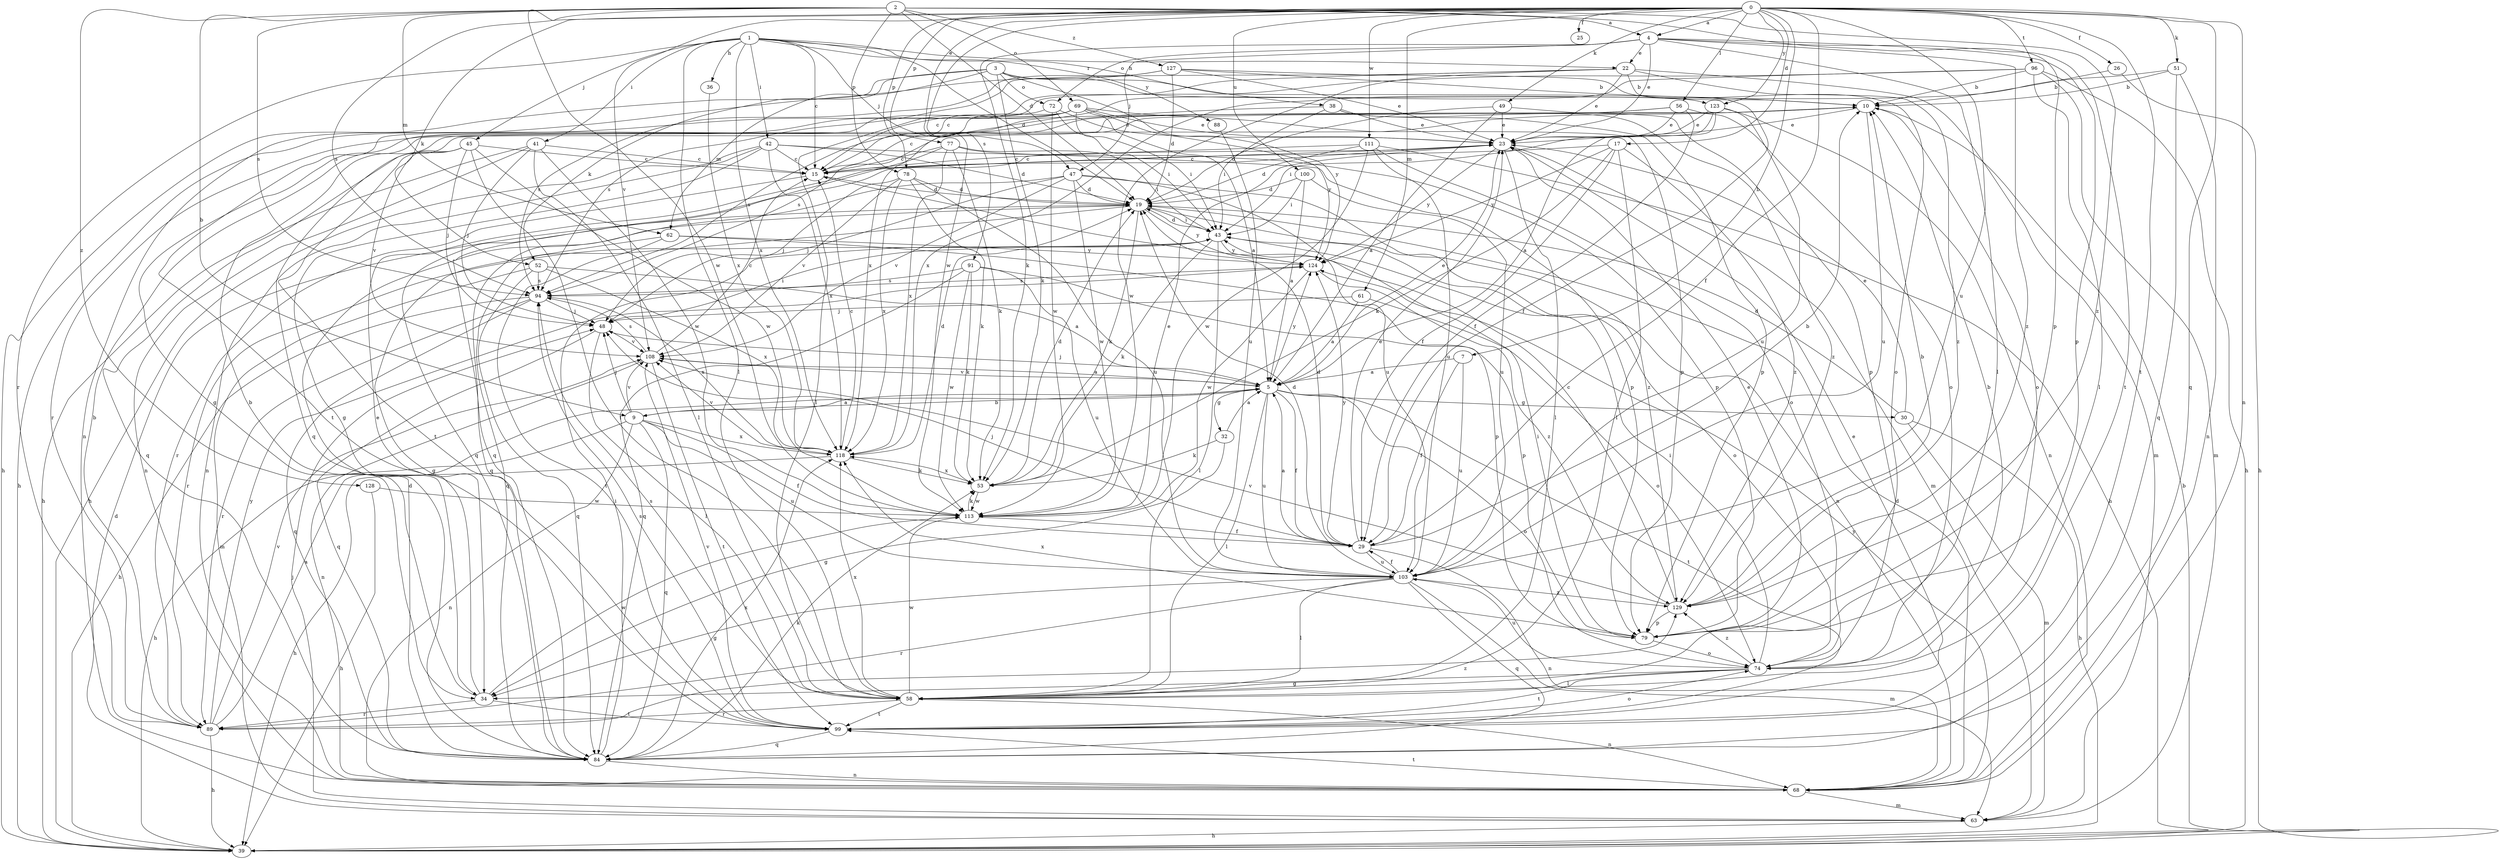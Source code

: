 strict digraph  {
0;
1;
2;
3;
4;
5;
7;
9;
10;
15;
17;
19;
22;
23;
25;
26;
29;
30;
32;
34;
36;
38;
39;
41;
42;
43;
45;
47;
48;
49;
51;
52;
53;
56;
58;
61;
62;
63;
68;
69;
72;
74;
77;
78;
79;
84;
88;
89;
91;
94;
96;
99;
100;
103;
108;
111;
113;
118;
123;
124;
127;
128;
129;
0 -> 4  [label=a];
0 -> 7  [label=b];
0 -> 17  [label=d];
0 -> 25  [label=f];
0 -> 26  [label=f];
0 -> 29  [label=f];
0 -> 49  [label=k];
0 -> 51  [label=k];
0 -> 52  [label=k];
0 -> 56  [label=l];
0 -> 61  [label=m];
0 -> 68  [label=n];
0 -> 77  [label=p];
0 -> 78  [label=p];
0 -> 84  [label=q];
0 -> 91  [label=s];
0 -> 94  [label=s];
0 -> 96  [label=t];
0 -> 99  [label=t];
0 -> 100  [label=u];
0 -> 103  [label=u];
0 -> 108  [label=v];
0 -> 111  [label=w];
0 -> 113  [label=w];
0 -> 123  [label=y];
1 -> 15  [label=c];
1 -> 19  [label=d];
1 -> 22  [label=e];
1 -> 36  [label=h];
1 -> 38  [label=h];
1 -> 41  [label=i];
1 -> 42  [label=i];
1 -> 45  [label=j];
1 -> 47  [label=j];
1 -> 58  [label=l];
1 -> 88  [label=r];
1 -> 89  [label=r];
1 -> 118  [label=x];
2 -> 4  [label=a];
2 -> 9  [label=b];
2 -> 19  [label=d];
2 -> 62  [label=m];
2 -> 69  [label=o];
2 -> 78  [label=p];
2 -> 79  [label=p];
2 -> 94  [label=s];
2 -> 113  [label=w];
2 -> 127  [label=z];
2 -> 128  [label=z];
2 -> 129  [label=z];
3 -> 29  [label=f];
3 -> 39  [label=h];
3 -> 52  [label=k];
3 -> 53  [label=k];
3 -> 62  [label=m];
3 -> 72  [label=o];
3 -> 123  [label=y];
3 -> 124  [label=y];
4 -> 22  [label=e];
4 -> 23  [label=e];
4 -> 47  [label=j];
4 -> 53  [label=k];
4 -> 58  [label=l];
4 -> 72  [label=o];
4 -> 79  [label=p];
4 -> 99  [label=t];
4 -> 129  [label=z];
5 -> 9  [label=b];
5 -> 23  [label=e];
5 -> 29  [label=f];
5 -> 30  [label=g];
5 -> 32  [label=g];
5 -> 48  [label=j];
5 -> 58  [label=l];
5 -> 74  [label=o];
5 -> 99  [label=t];
5 -> 103  [label=u];
5 -> 108  [label=v];
5 -> 124  [label=y];
7 -> 5  [label=a];
7 -> 29  [label=f];
7 -> 103  [label=u];
9 -> 5  [label=a];
9 -> 29  [label=f];
9 -> 39  [label=h];
9 -> 48  [label=j];
9 -> 68  [label=n];
9 -> 84  [label=q];
9 -> 103  [label=u];
9 -> 108  [label=v];
9 -> 118  [label=x];
10 -> 23  [label=e];
10 -> 74  [label=o];
10 -> 84  [label=q];
10 -> 103  [label=u];
15 -> 19  [label=d];
15 -> 89  [label=r];
17 -> 15  [label=c];
17 -> 29  [label=f];
17 -> 53  [label=k];
17 -> 58  [label=l];
17 -> 124  [label=y];
17 -> 129  [label=z];
19 -> 43  [label=i];
19 -> 53  [label=k];
19 -> 68  [label=n];
19 -> 84  [label=q];
19 -> 124  [label=y];
22 -> 10  [label=b];
22 -> 15  [label=c];
22 -> 23  [label=e];
22 -> 63  [label=m];
22 -> 94  [label=s];
22 -> 113  [label=w];
22 -> 129  [label=z];
23 -> 15  [label=c];
23 -> 58  [label=l];
23 -> 63  [label=m];
23 -> 84  [label=q];
23 -> 124  [label=y];
26 -> 10  [label=b];
26 -> 39  [label=h];
29 -> 5  [label=a];
29 -> 10  [label=b];
29 -> 19  [label=d];
29 -> 23  [label=e];
29 -> 48  [label=j];
29 -> 68  [label=n];
29 -> 103  [label=u];
29 -> 124  [label=y];
30 -> 19  [label=d];
30 -> 23  [label=e];
30 -> 39  [label=h];
30 -> 63  [label=m];
32 -> 5  [label=a];
32 -> 34  [label=g];
32 -> 53  [label=k];
34 -> 10  [label=b];
34 -> 23  [label=e];
34 -> 89  [label=r];
34 -> 99  [label=t];
34 -> 113  [label=w];
36 -> 118  [label=x];
38 -> 23  [label=e];
38 -> 43  [label=i];
38 -> 79  [label=p];
38 -> 94  [label=s];
38 -> 129  [label=z];
39 -> 10  [label=b];
41 -> 15  [label=c];
41 -> 39  [label=h];
41 -> 48  [label=j];
41 -> 58  [label=l];
41 -> 68  [label=n];
41 -> 113  [label=w];
42 -> 15  [label=c];
42 -> 19  [label=d];
42 -> 34  [label=g];
42 -> 39  [label=h];
42 -> 68  [label=n];
42 -> 79  [label=p];
42 -> 118  [label=x];
43 -> 19  [label=d];
43 -> 53  [label=k];
43 -> 58  [label=l];
43 -> 74  [label=o];
43 -> 89  [label=r];
43 -> 124  [label=y];
45 -> 15  [label=c];
45 -> 48  [label=j];
45 -> 58  [label=l];
45 -> 84  [label=q];
45 -> 99  [label=t];
45 -> 108  [label=v];
45 -> 113  [label=w];
47 -> 19  [label=d];
47 -> 48  [label=j];
47 -> 84  [label=q];
47 -> 103  [label=u];
47 -> 108  [label=v];
47 -> 113  [label=w];
47 -> 129  [label=z];
48 -> 43  [label=i];
48 -> 58  [label=l];
48 -> 84  [label=q];
48 -> 108  [label=v];
49 -> 5  [label=a];
49 -> 19  [label=d];
49 -> 23  [label=e];
49 -> 79  [label=p];
51 -> 10  [label=b];
51 -> 68  [label=n];
51 -> 84  [label=q];
51 -> 118  [label=x];
52 -> 5  [label=a];
52 -> 63  [label=m];
52 -> 84  [label=q];
52 -> 94  [label=s];
52 -> 118  [label=x];
53 -> 19  [label=d];
53 -> 113  [label=w];
53 -> 118  [label=x];
56 -> 23  [label=e];
56 -> 29  [label=f];
56 -> 34  [label=g];
56 -> 74  [label=o];
56 -> 94  [label=s];
58 -> 68  [label=n];
58 -> 89  [label=r];
58 -> 94  [label=s];
58 -> 99  [label=t];
58 -> 113  [label=w];
58 -> 118  [label=x];
61 -> 5  [label=a];
61 -> 48  [label=j];
61 -> 74  [label=o];
62 -> 34  [label=g];
62 -> 79  [label=p];
62 -> 99  [label=t];
62 -> 124  [label=y];
63 -> 19  [label=d];
63 -> 39  [label=h];
63 -> 48  [label=j];
68 -> 19  [label=d];
68 -> 63  [label=m];
68 -> 99  [label=t];
68 -> 124  [label=y];
69 -> 5  [label=a];
69 -> 15  [label=c];
69 -> 23  [label=e];
69 -> 43  [label=i];
69 -> 58  [label=l];
69 -> 79  [label=p];
69 -> 89  [label=r];
69 -> 99  [label=t];
69 -> 124  [label=y];
72 -> 23  [label=e];
72 -> 39  [label=h];
72 -> 43  [label=i];
72 -> 113  [label=w];
74 -> 10  [label=b];
74 -> 34  [label=g];
74 -> 43  [label=i];
74 -> 58  [label=l];
74 -> 99  [label=t];
74 -> 103  [label=u];
74 -> 129  [label=z];
77 -> 15  [label=c];
77 -> 43  [label=i];
77 -> 53  [label=k];
77 -> 79  [label=p];
77 -> 84  [label=q];
77 -> 118  [label=x];
78 -> 19  [label=d];
78 -> 48  [label=j];
78 -> 53  [label=k];
78 -> 103  [label=u];
78 -> 108  [label=v];
78 -> 118  [label=x];
79 -> 23  [label=e];
79 -> 43  [label=i];
79 -> 74  [label=o];
79 -> 118  [label=x];
84 -> 19  [label=d];
84 -> 43  [label=i];
84 -> 53  [label=k];
84 -> 68  [label=n];
84 -> 118  [label=x];
88 -> 103  [label=u];
89 -> 5  [label=a];
89 -> 10  [label=b];
89 -> 39  [label=h];
89 -> 108  [label=v];
89 -> 124  [label=y];
89 -> 129  [label=z];
91 -> 53  [label=k];
91 -> 79  [label=p];
91 -> 84  [label=q];
91 -> 94  [label=s];
91 -> 103  [label=u];
91 -> 113  [label=w];
94 -> 39  [label=h];
94 -> 48  [label=j];
94 -> 84  [label=q];
94 -> 89  [label=r];
94 -> 118  [label=x];
96 -> 10  [label=b];
96 -> 15  [label=c];
96 -> 39  [label=h];
96 -> 58  [label=l];
96 -> 63  [label=m];
96 -> 118  [label=x];
99 -> 23  [label=e];
99 -> 74  [label=o];
99 -> 84  [label=q];
99 -> 94  [label=s];
99 -> 108  [label=v];
100 -> 5  [label=a];
100 -> 19  [label=d];
100 -> 43  [label=i];
100 -> 103  [label=u];
103 -> 19  [label=d];
103 -> 29  [label=f];
103 -> 34  [label=g];
103 -> 58  [label=l];
103 -> 63  [label=m];
103 -> 84  [label=q];
103 -> 89  [label=r];
103 -> 129  [label=z];
108 -> 5  [label=a];
108 -> 15  [label=c];
108 -> 68  [label=n];
108 -> 94  [label=s];
108 -> 99  [label=t];
111 -> 15  [label=c];
111 -> 19  [label=d];
111 -> 39  [label=h];
111 -> 74  [label=o];
111 -> 103  [label=u];
111 -> 113  [label=w];
113 -> 23  [label=e];
113 -> 29  [label=f];
113 -> 53  [label=k];
118 -> 15  [label=c];
118 -> 19  [label=d];
118 -> 39  [label=h];
118 -> 53  [label=k];
118 -> 108  [label=v];
123 -> 5  [label=a];
123 -> 23  [label=e];
123 -> 43  [label=i];
123 -> 68  [label=n];
123 -> 103  [label=u];
124 -> 94  [label=s];
124 -> 113  [label=w];
124 -> 129  [label=z];
127 -> 10  [label=b];
127 -> 19  [label=d];
127 -> 23  [label=e];
127 -> 68  [label=n];
127 -> 74  [label=o];
127 -> 94  [label=s];
128 -> 39  [label=h];
128 -> 113  [label=w];
129 -> 10  [label=b];
129 -> 15  [label=c];
129 -> 79  [label=p];
129 -> 108  [label=v];
}
